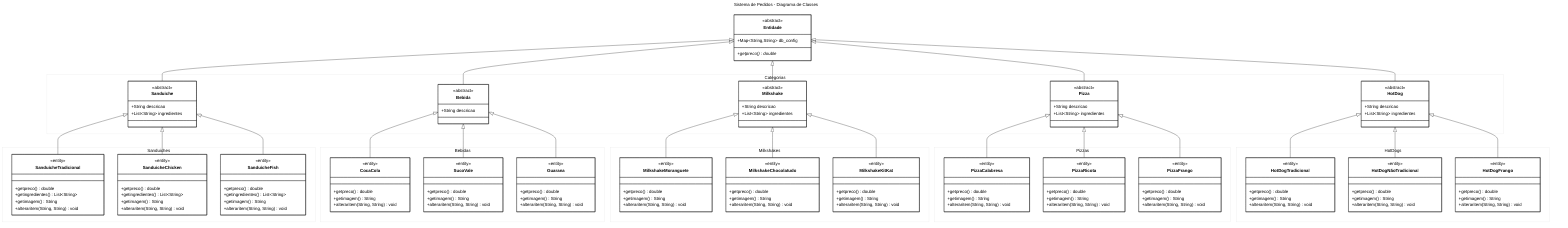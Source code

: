 ---
title: Sistema de Pedidos - Diagrama de Classes
config:
  theme: base
  themeVariables:
    primaryColor: '#ffffff'
    primaryTextColor: '#000000'
    primaryBorderColor: '#000000'
    lineColor: '#000000'
    secondaryColor: '#f8f8f8'
    tertiaryColor: '#ffffff'
    background: '#ffffff'
    mainBkg: '#ffffff'
    secondBkg: '#f8f8f8'
    tertiaryTextColor: '#000000'
---
classDiagram
    direction TB
    %% Base abstract class
    class Entidade {
        <<abstract>>
        +Map~String,String~ db_config
        +getpreco()* double
    }
    
    %% Abstract categories - organized in namespace
    namespace Categorias {
        class Sanduiche {
            <<abstract>>
            +String descricao
            +List~String~ ingredientes
        }
        
        class Bebida {
            <<abstract>>
            +String descricao
        }
        
        class Milkshake {
            <<abstract>>
            +String descricao
            +List~String~ ingredientes
        }
        
        class HotDog {
            <<abstract>>
            +String descricao
            +List~String~ ingredientes
        }
        
        class Pizza {
            <<abstract>>
            +String descricao
            +List~String~ ingredientes
        }
    }
    
    %% Concrete implementations organized by category
    namespace Sanduiches {
        class SanduicheTradicional {
            <<entity>>
            +getpreco() double
            +getingredientes() List~String~
            +getimagem() String
            +alteraritem(String, String) void
        }
        
        class SanduicheChicken {
            <<entity>>
            +getpreco() double
            +getingredientes() List~String~
            +getimagem() String
            +alteraritem(String, String) void
        }
        
        class SanduicheFish {
            <<entity>>
            +getpreco() double
            +getingredientes() List~String~
            +getimagem() String
            +alteraritem(String, String) void
        }
    }
    
    namespace Bebidas {
        class CocaCola {
            <<entity>>
            +getpreco() double
            +getimagem() String
            +alteraritem(String, String) void
        }
        
        class SucoVale {
            <<entity>>
            +getpreco() double
            +getimagem() String
            +alteraritem(String, String) void
        }
        
        class Guarana {
            <<entity>>
            +getpreco() double
            +getimagem() String
            +alteraritem(String, String) void
        }
    }
    
    namespace Milkshakes {
        class MilkshakeMoranguete {
            <<entity>>
            +getpreco() double
            +getimagem() String
            +alteraritem(String, String) void
        }
        
        class MilkshakeChocolatudo {
            <<entity>>
            +getpreco() double
            +getimagem() String
            +alteraritem(String, String) void
        }
        
        class MilkshakeKitKat {
            <<entity>>
            +getpreco() double
            +getimagem() String
            +alteraritem(String, String) void
        }
    }
    
    namespace Pizzas {
        class PizzaCalabresa {
            <<entity>>
            +getpreco() double
            +getimagem() String
            +alteraritem(String, String) void
        }
        
        class PizzaRicota {
            <<entity>>
            +getpreco() double
            +getimagem() String
            +alteraritem(String, String) void
        }
        
        class PizzaFrango {
            <<entity>>
            +getpreco() double
            +getimagem() String
            +alteraritem(String, String) void
        }
    }
    
    namespace HotDogs {
        class HotDogTradicional {
            <<entity>>
            +getpreco() double
            +getimagem() String
            +alteraritem(String, String) void
        }
        
        class HotDogNãoTradicional {
            <<entity>>
            +getpreco() double
            +getimagem() String
            +alteraritem(String, String) void
        }
        
        class HotDogFrango {
            <<entity>>
            +getpreco() double
            +getimagem() String
            +alteraritem(String, String) void
        }
    }
    
    %% Inheritance relationships
    Entidade <|-- Sanduiche
    Entidade <|-- Bebida
    Entidade <|-- Milkshake
    Entidade <|-- HotDog
    Entidade <|-- Pizza
    
    %% Sanduiche specializations
    Sanduiche <|-- SanduicheTradicional
    Sanduiche <|-- SanduicheChicken
    Sanduiche <|-- SanduicheFish
    
    %% Bebida specializations
    Bebida <|-- CocaCola
    Bebida <|-- SucoVale
    Bebida <|-- Guarana
    
    %% Milkshake specializations
    Milkshake <|-- MilkshakeMoranguete
    Milkshake <|-- MilkshakeChocolatudo
    Milkshake <|-- MilkshakeKitKat
    
    %% Pizza specializations
    Pizza <|-- PizzaCalabresa
    Pizza <|-- PizzaRicota
    Pizza <|-- PizzaFrango
    
    %% HotDog specializations
    HotDog <|-- HotDogTradicional
    HotDog <|-- HotDogNãoTradicional
    HotDog <|-- HotDogFrango